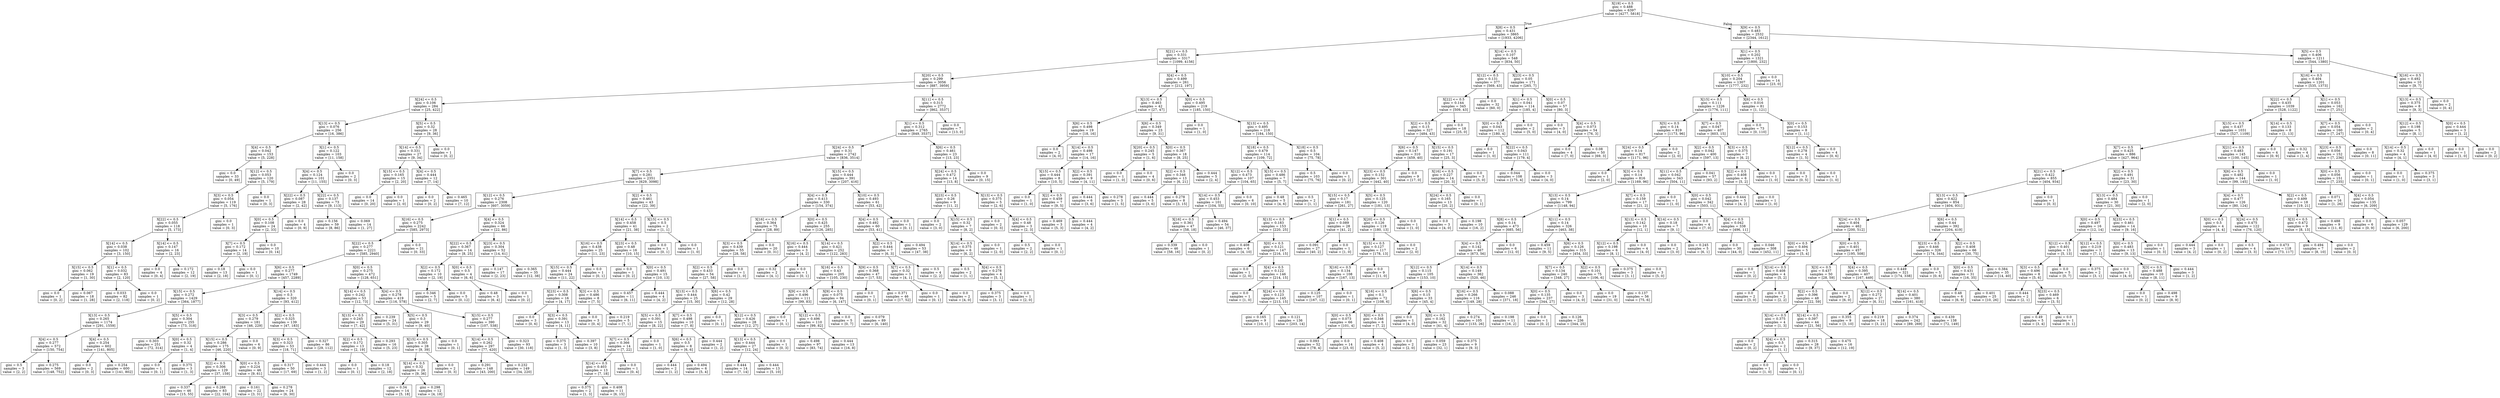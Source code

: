 digraph Tree {
node [shape=box] ;
0 [label="X[19] <= 0.5\ngini = 0.488\nsamples = 6397\nvalue = [4277, 5818]"] ;
1 [label="X[8] <= 0.5\ngini = 0.431\nsamples = 3865\nvalue = [1933, 4206]"] ;
0 -> 1 [labeldistance=2.5, labelangle=45, headlabel="True"] ;
2 [label="X[21] <= 0.5\ngini = 0.331\nsamples = 3317\nvalue = [1099, 4156]"] ;
1 -> 2 ;
3 [label="X[20] <= 0.5\ngini = 0.299\nsamples = 3056\nvalue = [887, 3959]"] ;
2 -> 3 ;
4 [label="X[24] <= 0.5\ngini = 0.106\nsamples = 284\nvalue = [25, 422]"] ;
3 -> 4 ;
5 [label="X[13] <= 0.5\ngini = 0.076\nsamples = 256\nvalue = [16, 386]"] ;
4 -> 5 ;
6 [label="X[4] <= 0.5\ngini = 0.042\nsamples = 153\nvalue = [5, 228]"] ;
5 -> 6 ;
7 [label="gini = 0.0\nsamples = 33\nvalue = [0, 49]"] ;
6 -> 7 ;
8 [label="X[12] <= 0.5\ngini = 0.053\nsamples = 120\nvalue = [5, 179]"] ;
6 -> 8 ;
9 [label="X[3] <= 0.5\ngini = 0.054\nsamples = 119\nvalue = [5, 176]"] ;
8 -> 9 ;
10 [label="X[22] <= 0.5\ngini = 0.055\nsamples = 118\nvalue = [5, 173]"] ;
9 -> 10 ;
11 [label="X[14] <= 0.5\ngini = 0.038\nsamples = 102\nvalue = [3, 150]"] ;
10 -> 11 ;
12 [label="X[15] <= 0.5\ngini = 0.062\nsamples = 19\nvalue = [1, 30]"] ;
11 -> 12 ;
13 [label="gini = 0.0\nsamples = 1\nvalue = [0, 2]"] ;
12 -> 13 ;
14 [label="gini = 0.067\nsamples = 18\nvalue = [1, 28]"] ;
12 -> 14 ;
15 [label="X[1] <= 0.5\ngini = 0.032\nsamples = 83\nvalue = [2, 120]"] ;
11 -> 15 ;
16 [label="gini = 0.033\nsamples = 82\nvalue = [2, 118]"] ;
15 -> 16 ;
17 [label="gini = 0.0\nsamples = 1\nvalue = [0, 2]"] ;
15 -> 17 ;
18 [label="X[14] <= 0.5\ngini = 0.147\nsamples = 16\nvalue = [2, 23]"] ;
10 -> 18 ;
19 [label="gini = 0.0\nsamples = 4\nvalue = [0, 4]"] ;
18 -> 19 ;
20 [label="gini = 0.172\nsamples = 12\nvalue = [2, 19]"] ;
18 -> 20 ;
21 [label="gini = 0.0\nsamples = 1\nvalue = [0, 3]"] ;
9 -> 21 ;
22 [label="gini = 0.0\nsamples = 1\nvalue = [0, 3]"] ;
8 -> 22 ;
23 [label="X[1] <= 0.5\ngini = 0.122\nsamples = 103\nvalue = [11, 158]"] ;
5 -> 23 ;
24 [label="X[4] <= 0.5\ngini = 0.124\nsamples = 101\nvalue = [11, 155]"] ;
23 -> 24 ;
25 [label="X[22] <= 0.5\ngini = 0.087\nsamples = 28\nvalue = [2, 42]"] ;
24 -> 25 ;
26 [label="X[0] <= 0.5\ngini = 0.108\nsamples = 24\nvalue = [2, 33]"] ;
25 -> 26 ;
27 [label="X[7] <= 0.5\ngini = 0.172\nsamples = 14\nvalue = [2, 19]"] ;
26 -> 27 ;
28 [label="gini = 0.18\nsamples = 13\nvalue = [2, 18]"] ;
27 -> 28 ;
29 [label="gini = 0.0\nsamples = 1\nvalue = [0, 1]"] ;
27 -> 29 ;
30 [label="gini = 0.0\nsamples = 10\nvalue = [0, 14]"] ;
26 -> 30 ;
31 [label="gini = 0.0\nsamples = 4\nvalue = [0, 9]"] ;
25 -> 31 ;
32 [label="X[22] <= 0.5\ngini = 0.137\nsamples = 73\nvalue = [9, 113]"] ;
24 -> 32 ;
33 [label="gini = 0.156\nsamples = 59\nvalue = [8, 86]"] ;
32 -> 33 ;
34 [label="gini = 0.069\nsamples = 14\nvalue = [1, 27]"] ;
32 -> 34 ;
35 [label="gini = 0.0\nsamples = 2\nvalue = [0, 3]"] ;
23 -> 35 ;
36 [label="X[5] <= 0.5\ngini = 0.32\nsamples = 28\nvalue = [9, 36]"] ;
4 -> 36 ;
37 [label="X[14] <= 0.5\ngini = 0.331\nsamples = 27\nvalue = [9, 34]"] ;
36 -> 37 ;
38 [label="X[15] <= 0.5\ngini = 0.165\nsamples = 15\nvalue = [2, 20]"] ;
37 -> 38 ;
39 [label="gini = 0.0\nsamples = 14\nvalue = [0, 20]"] ;
38 -> 39 ;
40 [label="gini = 0.0\nsamples = 1\nvalue = [2, 0]"] ;
38 -> 40 ;
41 [label="X[4] <= 0.5\ngini = 0.444\nsamples = 12\nvalue = [7, 14]"] ;
37 -> 41 ;
42 [label="gini = 0.0\nsamples = 2\nvalue = [0, 2]"] ;
41 -> 42 ;
43 [label="gini = 0.465\nsamples = 10\nvalue = [7, 12]"] ;
41 -> 43 ;
44 [label="gini = 0.0\nsamples = 1\nvalue = [0, 2]"] ;
36 -> 44 ;
45 [label="X[11] <= 0.5\ngini = 0.315\nsamples = 2772\nvalue = [862, 3537]"] ;
3 -> 45 ;
46 [label="X[1] <= 0.5\ngini = 0.312\nsamples = 2765\nvalue = [849, 3537]"] ;
45 -> 46 ;
47 [label="X[24] <= 0.5\ngini = 0.31\nsamples = 2742\nvalue = [836, 3514]"] ;
46 -> 47 ;
48 [label="X[7] <= 0.5\ngini = 0.281\nsamples = 2351\nvalue = [629, 3098]"] ;
47 -> 48 ;
49 [label="X[12] <= 0.5\ngini = 0.276\nsamples = 2308\nvalue = [607, 3059]"] ;
48 -> 49 ;
50 [label="X[16] <= 0.5\ngini = 0.275\nsamples = 2242\nvalue = [585, 2973]"] ;
49 -> 50 ;
51 [label="X[22] <= 0.5\ngini = 0.277\nsamples = 2221\nvalue = [585, 2940]"] ;
50 -> 51 ;
52 [label="X[6] <= 0.5\ngini = 0.277\nsamples = 1749\nvalue = [457, 2289]"] ;
51 -> 52 ;
53 [label="X[15] <= 0.5\ngini = 0.272\nsamples = 1429\nvalue = [364, 1877]"] ;
52 -> 53 ;
54 [label="X[13] <= 0.5\ngini = 0.265\nsamples = 1174\nvalue = [291, 1559]"] ;
53 -> 54 ;
55 [label="X[4] <= 0.5\ngini = 0.277\nsamples = 572\nvalue = [150, 754]"] ;
54 -> 55 ;
56 [label="gini = 0.5\nsamples = 3\nvalue = [2, 2]"] ;
55 -> 56 ;
57 [label="gini = 0.275\nsamples = 569\nvalue = [148, 752]"] ;
55 -> 57 ;
58 [label="X[4] <= 0.5\ngini = 0.254\nsamples = 602\nvalue = [141, 805]"] ;
54 -> 58 ;
59 [label="gini = 0.0\nsamples = 2\nvalue = [0, 3]"] ;
58 -> 59 ;
60 [label="gini = 0.254\nsamples = 600\nvalue = [141, 802]"] ;
58 -> 60 ;
61 [label="X[5] <= 0.5\ngini = 0.304\nsamples = 255\nvalue = [73, 318]"] ;
53 -> 61 ;
62 [label="gini = 0.303\nsamples = 251\nvalue = [72, 314]"] ;
61 -> 62 ;
63 [label="X[0] <= 0.5\ngini = 0.32\nsamples = 4\nvalue = [1, 4]"] ;
61 -> 63 ;
64 [label="gini = 0.0\nsamples = 1\nvalue = [0, 1]"] ;
63 -> 64 ;
65 [label="gini = 0.375\nsamples = 3\nvalue = [1, 3]"] ;
63 -> 65 ;
66 [label="X[14] <= 0.5\ngini = 0.3\nsamples = 320\nvalue = [93, 412]"] ;
52 -> 66 ;
67 [label="X[3] <= 0.5\ngini = 0.279\nsamples = 181\nvalue = [46, 229]"] ;
66 -> 67 ;
68 [label="X[15] <= 0.5\ngini = 0.286\nsamples = 175\nvalue = [46, 220]"] ;
67 -> 68 ;
69 [label="X[2] <= 0.5\ngini = 0.306\nsamples = 129\nvalue = [37, 159]"] ;
68 -> 69 ;
70 [label="gini = 0.337\nsamples = 46\nvalue = [15, 55]"] ;
69 -> 70 ;
71 [label="gini = 0.288\nsamples = 83\nvalue = [22, 104]"] ;
69 -> 71 ;
72 [label="X[0] <= 0.5\ngini = 0.224\nsamples = 46\nvalue = [9, 61]"] ;
68 -> 72 ;
73 [label="gini = 0.161\nsamples = 22\nvalue = [3, 31]"] ;
72 -> 73 ;
74 [label="gini = 0.278\nsamples = 24\nvalue = [6, 30]"] ;
72 -> 74 ;
75 [label="gini = 0.0\nsamples = 6\nvalue = [0, 9]"] ;
67 -> 75 ;
76 [label="X[2] <= 0.5\ngini = 0.325\nsamples = 139\nvalue = [47, 183]"] ;
66 -> 76 ;
77 [label="X[3] <= 0.5\ngini = 0.323\nsamples = 53\nvalue = [18, 71]"] ;
76 -> 77 ;
78 [label="gini = 0.317\nsamples = 50\nvalue = [17, 69]"] ;
77 -> 78 ;
79 [label="gini = 0.444\nsamples = 3\nvalue = [1, 2]"] ;
77 -> 79 ;
80 [label="gini = 0.327\nsamples = 86\nvalue = [29, 112]"] ;
76 -> 80 ;
81 [label="X[0] <= 0.5\ngini = 0.275\nsamples = 472\nvalue = [128, 651]"] ;
51 -> 81 ;
82 [label="X[14] <= 0.5\ngini = 0.242\nsamples = 53\nvalue = [12, 73]"] ;
81 -> 82 ;
83 [label="X[13] <= 0.5\ngini = 0.245\nsamples = 29\nvalue = [7, 42]"] ;
82 -> 83 ;
84 [label="X[2] <= 0.5\ngini = 0.172\nsamples = 13\nvalue = [2, 19]"] ;
83 -> 84 ;
85 [label="gini = 0.0\nsamples = 1\nvalue = [0, 1]"] ;
84 -> 85 ;
86 [label="gini = 0.18\nsamples = 12\nvalue = [2, 18]"] ;
84 -> 86 ;
87 [label="gini = 0.293\nsamples = 16\nvalue = [5, 23]"] ;
83 -> 87 ;
88 [label="gini = 0.239\nsamples = 24\nvalue = [5, 31]"] ;
82 -> 88 ;
89 [label="X[4] <= 0.5\ngini = 0.278\nsamples = 419\nvalue = [116, 578]"] ;
81 -> 89 ;
90 [label="X[5] <= 0.5\ngini = 0.3\nsamples = 29\nvalue = [9, 40]"] ;
89 -> 90 ;
91 [label="X[15] <= 0.5\ngini = 0.305\nsamples = 28\nvalue = [9, 39]"] ;
90 -> 91 ;
92 [label="X[14] <= 0.5\ngini = 0.32\nsamples = 26\nvalue = [9, 36]"] ;
91 -> 92 ;
93 [label="gini = 0.34\nsamples = 14\nvalue = [5, 18]"] ;
92 -> 93 ;
94 [label="gini = 0.298\nsamples = 12\nvalue = [4, 18]"] ;
92 -> 94 ;
95 [label="gini = 0.0\nsamples = 2\nvalue = [0, 3]"] ;
91 -> 95 ;
96 [label="gini = 0.0\nsamples = 1\nvalue = [0, 1]"] ;
90 -> 96 ;
97 [label="X[15] <= 0.5\ngini = 0.277\nsamples = 390\nvalue = [107, 538]"] ;
89 -> 97 ;
98 [label="X[14] <= 0.5\ngini = 0.262\nsamples = 297\nvalue = [77, 420]"] ;
97 -> 98 ;
99 [label="gini = 0.291\nsamples = 148\nvalue = [43, 200]"] ;
98 -> 99 ;
100 [label="gini = 0.232\nsamples = 149\nvalue = [34, 220]"] ;
98 -> 100 ;
101 [label="gini = 0.323\nsamples = 93\nvalue = [30, 118]"] ;
97 -> 101 ;
102 [label="gini = 0.0\nsamples = 21\nvalue = [0, 33]"] ;
50 -> 102 ;
103 [label="X[4] <= 0.5\ngini = 0.324\nsamples = 66\nvalue = [22, 86]"] ;
49 -> 103 ;
104 [label="X[22] <= 0.5\ngini = 0.367\nsamples = 14\nvalue = [8, 25]"] ;
103 -> 104 ;
105 [label="X[2] <= 0.5\ngini = 0.172\nsamples = 10\nvalue = [2, 19]"] ;
104 -> 105 ;
106 [label="gini = 0.346\nsamples = 5\nvalue = [2, 7]"] ;
105 -> 106 ;
107 [label="gini = 0.0\nsamples = 5\nvalue = [0, 12]"] ;
105 -> 107 ;
108 [label="X[0] <= 0.5\ngini = 0.5\nsamples = 4\nvalue = [6, 6]"] ;
104 -> 108 ;
109 [label="gini = 0.48\nsamples = 3\nvalue = [6, 4]"] ;
108 -> 109 ;
110 [label="gini = 0.0\nsamples = 1\nvalue = [0, 2]"] ;
108 -> 110 ;
111 [label="X[23] <= 0.5\ngini = 0.304\nsamples = 52\nvalue = [14, 61]"] ;
103 -> 111 ;
112 [label="gini = 0.147\nsamples = 17\nvalue = [2, 23]"] ;
111 -> 112 ;
113 [label="gini = 0.365\nsamples = 35\nvalue = [12, 38]"] ;
111 -> 113 ;
114 [label="X[2] <= 0.5\ngini = 0.461\nsamples = 43\nvalue = [22, 39]"] ;
48 -> 114 ;
115 [label="X[14] <= 0.5\ngini = 0.458\nsamples = 41\nvalue = [21, 38]"] ;
114 -> 115 ;
116 [label="X[16] <= 0.5\ngini = 0.438\nsamples = 25\nvalue = [11, 23]"] ;
115 -> 116 ;
117 [label="X[15] <= 0.5\ngini = 0.444\nsamples = 24\nvalue = [11, 22]"] ;
116 -> 117 ;
118 [label="X[23] <= 0.5\ngini = 0.308\nsamples = 16\nvalue = [4, 17]"] ;
117 -> 118 ;
119 [label="gini = 0.0\nsamples = 3\nvalue = [0, 6]"] ;
118 -> 119 ;
120 [label="X[3] <= 0.5\ngini = 0.391\nsamples = 13\nvalue = [4, 11]"] ;
118 -> 120 ;
121 [label="gini = 0.375\nsamples = 3\nvalue = [1, 3]"] ;
120 -> 121 ;
122 [label="gini = 0.397\nsamples = 10\nvalue = [3, 8]"] ;
120 -> 122 ;
123 [label="X[3] <= 0.5\ngini = 0.486\nsamples = 8\nvalue = [7, 5]"] ;
117 -> 123 ;
124 [label="gini = 0.0\nsamples = 3\nvalue = [0, 4]"] ;
123 -> 124 ;
125 [label="gini = 0.219\nsamples = 5\nvalue = [7, 1]"] ;
123 -> 125 ;
126 [label="gini = 0.0\nsamples = 1\nvalue = [0, 1]"] ;
116 -> 126 ;
127 [label="X[23] <= 0.5\ngini = 0.48\nsamples = 16\nvalue = [10, 15]"] ;
115 -> 127 ;
128 [label="gini = 0.0\nsamples = 1\nvalue = [0, 2]"] ;
127 -> 128 ;
129 [label="X[0] <= 0.5\ngini = 0.491\nsamples = 15\nvalue = [10, 13]"] ;
127 -> 129 ;
130 [label="gini = 0.457\nsamples = 11\nvalue = [6, 11]"] ;
129 -> 130 ;
131 [label="gini = 0.444\nsamples = 4\nvalue = [4, 2]"] ;
129 -> 131 ;
132 [label="X[15] <= 0.5\ngini = 0.5\nsamples = 2\nvalue = [1, 1]"] ;
114 -> 132 ;
133 [label="gini = 0.0\nsamples = 1\nvalue = [0, 1]"] ;
132 -> 133 ;
134 [label="gini = 0.0\nsamples = 1\nvalue = [1, 0]"] ;
132 -> 134 ;
135 [label="X[15] <= 0.5\ngini = 0.444\nsamples = 391\nvalue = [207, 416]"] ;
47 -> 135 ;
136 [label="X[4] <= 0.5\ngini = 0.413\nsamples = 330\nvalue = [154, 374]"] ;
135 -> 136 ;
137 [label="X[16] <= 0.5\ngini = 0.364\nsamples = 75\nvalue = [28, 89]"] ;
136 -> 137 ;
138 [label="X[3] <= 0.5\ngini = 0.439\nsamples = 55\nvalue = [28, 58]"] ;
137 -> 138 ;
139 [label="X[2] <= 0.5\ngini = 0.433\nsamples = 54\nvalue = [27, 58]"] ;
138 -> 139 ;
140 [label="X[13] <= 0.5\ngini = 0.444\nsamples = 25\nvalue = [15, 30]"] ;
139 -> 140 ;
141 [label="X[5] <= 0.5\ngini = 0.391\nsamples = 15\nvalue = [8, 22]"] ;
140 -> 141 ;
142 [label="X[7] <= 0.5\ngini = 0.366\nsamples = 14\nvalue = [7, 22]"] ;
141 -> 142 ;
143 [label="X[14] <= 0.5\ngini = 0.403\nsamples = 13\nvalue = [7, 18]"] ;
142 -> 143 ;
144 [label="gini = 0.375\nsamples = 2\nvalue = [1, 3]"] ;
143 -> 144 ;
145 [label="gini = 0.408\nsamples = 11\nvalue = [6, 15]"] ;
143 -> 145 ;
146 [label="gini = 0.0\nsamples = 1\nvalue = [0, 4]"] ;
142 -> 146 ;
147 [label="gini = 0.0\nsamples = 1\nvalue = [1, 0]"] ;
141 -> 147 ;
148 [label="X[7] <= 0.5\ngini = 0.498\nsamples = 10\nvalue = [7, 8]"] ;
140 -> 148 ;
149 [label="X[6] <= 0.5\ngini = 0.5\nsamples = 8\nvalue = [6, 6]"] ;
148 -> 149 ;
150 [label="gini = 0.444\nsamples = 2\nvalue = [1, 2]"] ;
149 -> 150 ;
151 [label="gini = 0.494\nsamples = 6\nvalue = [5, 4]"] ;
149 -> 151 ;
152 [label="gini = 0.444\nsamples = 2\nvalue = [1, 2]"] ;
148 -> 152 ;
153 [label="X[6] <= 0.5\ngini = 0.42\nsamples = 29\nvalue = [12, 28]"] ;
139 -> 153 ;
154 [label="gini = 0.0\nsamples = 1\nvalue = [0, 1]"] ;
153 -> 154 ;
155 [label="X[12] <= 0.5\ngini = 0.426\nsamples = 28\nvalue = [12, 27]"] ;
153 -> 155 ;
156 [label="X[13] <= 0.5\ngini = 0.444\nsamples = 27\nvalue = [12, 24]"] ;
155 -> 156 ;
157 [label="gini = 0.444\nsamples = 14\nvalue = [7, 14]"] ;
156 -> 157 ;
158 [label="gini = 0.444\nsamples = 13\nvalue = [5, 10]"] ;
156 -> 158 ;
159 [label="gini = 0.0\nsamples = 1\nvalue = [0, 3]"] ;
155 -> 159 ;
160 [label="gini = 0.0\nsamples = 1\nvalue = [1, 0]"] ;
138 -> 160 ;
161 [label="gini = 0.0\nsamples = 20\nvalue = [0, 31]"] ;
137 -> 161 ;
162 [label="X[0] <= 0.5\ngini = 0.425\nsamples = 255\nvalue = [126, 285]"] ;
136 -> 162 ;
163 [label="X[16] <= 0.5\ngini = 0.444\nsamples = 3\nvalue = [4, 2]"] ;
162 -> 163 ;
164 [label="gini = 0.32\nsamples = 2\nvalue = [4, 1]"] ;
163 -> 164 ;
165 [label="gini = 0.0\nsamples = 1\nvalue = [0, 1]"] ;
163 -> 165 ;
166 [label="X[14] <= 0.5\ngini = 0.421\nsamples = 252\nvalue = [122, 283]"] ;
162 -> 166 ;
167 [label="X[16] <= 0.5\ngini = 0.43\nsamples = 205\nvalue = [105, 230]"] ;
166 -> 167 ;
168 [label="X[9] <= 0.5\ngini = 0.496\nsamples = 111\nvalue = [99, 83]"] ;
167 -> 168 ;
169 [label="gini = 0.0\nsamples = 1\nvalue = [0, 1]"] ;
168 -> 169 ;
170 [label="X[12] <= 0.5\ngini = 0.496\nsamples = 110\nvalue = [99, 82]"] ;
168 -> 170 ;
171 [label="gini = 0.498\nsamples = 97\nvalue = [83, 74]"] ;
170 -> 171 ;
172 [label="gini = 0.444\nsamples = 13\nvalue = [16, 8]"] ;
170 -> 172 ;
173 [label="X[9] <= 0.5\ngini = 0.075\nsamples = 94\nvalue = [6, 147]"] ;
167 -> 173 ;
174 [label="gini = 0.0\nsamples = 5\nvalue = [0, 7]"] ;
173 -> 174 ;
175 [label="gini = 0.079\nsamples = 89\nvalue = [6, 140]"] ;
173 -> 175 ;
176 [label="X[9] <= 0.5\ngini = 0.368\nsamples = 47\nvalue = [17, 53]"] ;
166 -> 176 ;
177 [label="gini = 0.0\nsamples = 1\nvalue = [0, 1]"] ;
176 -> 177 ;
178 [label="gini = 0.371\nsamples = 46\nvalue = [17, 52]"] ;
176 -> 178 ;
179 [label="X[10] <= 0.5\ngini = 0.493\nsamples = 61\nvalue = [53, 42]"] ;
135 -> 179 ;
180 [label="X[4] <= 0.5\ngini = 0.492\nsamples = 60\nvalue = [53, 41]"] ;
179 -> 180 ;
181 [label="X[2] <= 0.5\ngini = 0.444\nsamples = 7\nvalue = [6, 3]"] ;
180 -> 181 ;
182 [label="X[7] <= 0.5\ngini = 0.32\nsamples = 3\nvalue = [4, 1]"] ;
181 -> 182 ;
183 [label="gini = 0.0\nsamples = 1\nvalue = [0, 1]"] ;
182 -> 183 ;
184 [label="gini = 0.0\nsamples = 2\nvalue = [4, 0]"] ;
182 -> 184 ;
185 [label="gini = 0.5\nsamples = 4\nvalue = [2, 2]"] ;
181 -> 185 ;
186 [label="gini = 0.494\nsamples = 53\nvalue = [47, 38]"] ;
180 -> 186 ;
187 [label="gini = 0.0\nsamples = 1\nvalue = [0, 1]"] ;
179 -> 187 ;
188 [label="X[6] <= 0.5\ngini = 0.461\nsamples = 23\nvalue = [13, 23]"] ;
46 -> 188 ;
189 [label="X[24] <= 0.5\ngini = 0.472\nsamples = 14\nvalue = [13, 8]"] ;
188 -> 189 ;
190 [label="X[23] <= 0.5\ngini = 0.26\nsamples = 9\nvalue = [11, 2]"] ;
189 -> 190 ;
191 [label="gini = 0.0\nsamples = 2\nvalue = [3, 0]"] ;
190 -> 191 ;
192 [label="X[15] <= 0.5\ngini = 0.32\nsamples = 7\nvalue = [8, 2]"] ;
190 -> 192 ;
193 [label="X[14] <= 0.5\ngini = 0.375\nsamples = 6\nvalue = [6, 2]"] ;
192 -> 193 ;
194 [label="gini = 0.5\nsamples = 2\nvalue = [1, 1]"] ;
193 -> 194 ;
195 [label="X[4] <= 0.5\ngini = 0.278\nsamples = 4\nvalue = [5, 1]"] ;
193 -> 195 ;
196 [label="gini = 0.375\nsamples = 3\nvalue = [3, 1]"] ;
195 -> 196 ;
197 [label="gini = 0.0\nsamples = 1\nvalue = [2, 0]"] ;
195 -> 197 ;
198 [label="gini = 0.0\nsamples = 1\nvalue = [2, 0]"] ;
192 -> 198 ;
199 [label="X[13] <= 0.5\ngini = 0.375\nsamples = 5\nvalue = [2, 6]"] ;
189 -> 199 ;
200 [label="gini = 0.0\nsamples = 2\nvalue = [0, 3]"] ;
199 -> 200 ;
201 [label="X[4] <= 0.5\ngini = 0.48\nsamples = 3\nvalue = [2, 3]"] ;
199 -> 201 ;
202 [label="gini = 0.5\nsamples = 2\nvalue = [2, 2]"] ;
201 -> 202 ;
203 [label="gini = 0.0\nsamples = 1\nvalue = [0, 1]"] ;
201 -> 203 ;
204 [label="gini = 0.0\nsamples = 9\nvalue = [0, 15]"] ;
188 -> 204 ;
205 [label="gini = 0.0\nsamples = 7\nvalue = [13, 0]"] ;
45 -> 205 ;
206 [label="X[4] <= 0.5\ngini = 0.499\nsamples = 261\nvalue = [212, 197]"] ;
2 -> 206 ;
207 [label="X[13] <= 0.5\ngini = 0.463\nsamples = 42\nvalue = [27, 47]"] ;
206 -> 207 ;
208 [label="X[6] <= 0.5\ngini = 0.498\nsamples = 19\nvalue = [18, 16]"] ;
207 -> 208 ;
209 [label="gini = 0.0\nsamples = 2\nvalue = [4, 0]"] ;
208 -> 209 ;
210 [label="X[14] <= 0.5\ngini = 0.498\nsamples = 17\nvalue = [14, 16]"] ;
208 -> 210 ;
211 [label="X[15] <= 0.5\ngini = 0.444\nsamples = 8\nvalue = [10, 5]"] ;
210 -> 211 ;
212 [label="gini = 0.0\nsamples = 1\nvalue = [1, 0]"] ;
211 -> 212 ;
213 [label="X[2] <= 0.5\ngini = 0.459\nsamples = 7\nvalue = [9, 5]"] ;
211 -> 213 ;
214 [label="gini = 0.469\nsamples = 3\nvalue = [5, 3]"] ;
213 -> 214 ;
215 [label="gini = 0.444\nsamples = 4\nvalue = [4, 2]"] ;
213 -> 215 ;
216 [label="X[2] <= 0.5\ngini = 0.391\nsamples = 9\nvalue = [4, 11]"] ;
210 -> 216 ;
217 [label="gini = 0.444\nsamples = 6\nvalue = [3, 6]"] ;
216 -> 217 ;
218 [label="gini = 0.278\nsamples = 3\nvalue = [1, 5]"] ;
216 -> 218 ;
219 [label="X[6] <= 0.5\ngini = 0.349\nsamples = 23\nvalue = [9, 31]"] ;
207 -> 219 ;
220 [label="X[20] <= 0.5\ngini = 0.245\nsamples = 5\nvalue = [1, 6]"] ;
219 -> 220 ;
221 [label="gini = 0.0\nsamples = 1\nvalue = [1, 0]"] ;
220 -> 221 ;
222 [label="gini = 0.0\nsamples = 4\nvalue = [0, 6]"] ;
220 -> 222 ;
223 [label="X[0] <= 0.5\ngini = 0.367\nsamples = 18\nvalue = [8, 25]"] ;
219 -> 223 ;
224 [label="X[2] <= 0.5\ngini = 0.346\nsamples = 13\nvalue = [6, 21]"] ;
223 -> 224 ;
225 [label="gini = 0.444\nsamples = 5\nvalue = [3, 6]"] ;
224 -> 225 ;
226 [label="gini = 0.278\nsamples = 8\nvalue = [3, 15]"] ;
224 -> 226 ;
227 [label="gini = 0.444\nsamples = 5\nvalue = [2, 4]"] ;
223 -> 227 ;
228 [label="X[0] <= 0.5\ngini = 0.495\nsamples = 219\nvalue = [185, 150]"] ;
206 -> 228 ;
229 [label="gini = 0.0\nsamples = 1\nvalue = [1, 0]"] ;
228 -> 229 ;
230 [label="X[13] <= 0.5\ngini = 0.495\nsamples = 218\nvalue = [184, 150]"] ;
228 -> 230 ;
231 [label="X[18] <= 0.5\ngini = 0.479\nsamples = 114\nvalue = [109, 72]"] ;
230 -> 231 ;
232 [label="X[12] <= 0.5\ngini = 0.473\nsamples = 107\nvalue = [104, 65]"] ;
231 -> 232 ;
233 [label="X[14] <= 0.5\ngini = 0.453\nsamples = 101\nvalue = [104, 55]"] ;
232 -> 233 ;
234 [label="X[16] <= 0.5\ngini = 0.361\nsamples = 47\nvalue = [58, 18]"] ;
233 -> 234 ;
235 [label="gini = 0.339\nsamples = 46\nvalue = [58, 16]"] ;
234 -> 235 ;
236 [label="gini = 0.0\nsamples = 1\nvalue = [0, 2]"] ;
234 -> 236 ;
237 [label="gini = 0.494\nsamples = 54\nvalue = [46, 37]"] ;
233 -> 237 ;
238 [label="gini = 0.0\nsamples = 6\nvalue = [0, 10]"] ;
232 -> 238 ;
239 [label="X[15] <= 0.5\ngini = 0.486\nsamples = 7\nvalue = [5, 7]"] ;
231 -> 239 ;
240 [label="gini = 0.48\nsamples = 5\nvalue = [4, 6]"] ;
239 -> 240 ;
241 [label="gini = 0.5\nsamples = 2\nvalue = [1, 1]"] ;
239 -> 241 ;
242 [label="X[18] <= 0.5\ngini = 0.5\nsamples = 104\nvalue = [75, 78]"] ;
230 -> 242 ;
243 [label="gini = 0.5\nsamples = 103\nvalue = [75, 76]"] ;
242 -> 243 ;
244 [label="gini = 0.0\nsamples = 1\nvalue = [0, 2]"] ;
242 -> 244 ;
245 [label="X[14] <= 0.5\ngini = 0.107\nsamples = 548\nvalue = [834, 50]"] ;
1 -> 245 ;
246 [label="X[12] <= 0.5\ngini = 0.131\nsamples = 377\nvalue = [569, 43]"] ;
245 -> 246 ;
247 [label="X[22] <= 0.5\ngini = 0.144\nsamples = 345\nvalue = [509, 43]"] ;
246 -> 247 ;
248 [label="X[2] <= 0.5\ngini = 0.15\nsamples = 327\nvalue = [484, 43]"] ;
247 -> 248 ;
249 [label="X[6] <= 0.5\ngini = 0.147\nsamples = 310\nvalue = [459, 40]"] ;
248 -> 249 ;
250 [label="X[23] <= 0.5\ngini = 0.152\nsamples = 301\nvalue = [442, 40]"] ;
249 -> 250 ;
251 [label="X[15] <= 0.5\ngini = 0.17\nsamples = 181\nvalue = [261, 27]"] ;
250 -> 251 ;
252 [label="X[13] <= 0.5\ngini = 0.183\nsamples = 153\nvalue = [220, 25]"] ;
251 -> 252 ;
253 [label="gini = 0.408\nsamples = 6\nvalue = [4, 10]"] ;
252 -> 253 ;
254 [label="X[0] <= 0.5\ngini = 0.121\nsamples = 147\nvalue = [216, 15]"] ;
252 -> 254 ;
255 [label="gini = 0.0\nsamples = 1\nvalue = [2, 0]"] ;
254 -> 255 ;
256 [label="X[4] <= 0.5\ngini = 0.122\nsamples = 146\nvalue = [214, 15]"] ;
254 -> 256 ;
257 [label="gini = 0.0\nsamples = 1\nvalue = [1, 0]"] ;
256 -> 257 ;
258 [label="X[24] <= 0.5\ngini = 0.123\nsamples = 145\nvalue = [213, 15]"] ;
256 -> 258 ;
259 [label="gini = 0.165\nsamples = 9\nvalue = [10, 1]"] ;
258 -> 259 ;
260 [label="gini = 0.121\nsamples = 136\nvalue = [203, 14]"] ;
258 -> 260 ;
261 [label="X[1] <= 0.5\ngini = 0.089\nsamples = 28\nvalue = [41, 2]"] ;
251 -> 261 ;
262 [label="gini = 0.091\nsamples = 27\nvalue = [40, 2]"] ;
261 -> 262 ;
263 [label="gini = 0.0\nsamples = 1\nvalue = [1, 0]"] ;
261 -> 263 ;
264 [label="X[5] <= 0.5\ngini = 0.125\nsamples = 120\nvalue = [181, 13]"] ;
250 -> 264 ;
265 [label="X[20] <= 0.5\ngini = 0.126\nsamples = 119\nvalue = [180, 13]"] ;
264 -> 265 ;
266 [label="X[15] <= 0.5\ngini = 0.127\nsamples = 117\nvalue = [178, 13]"] ;
265 -> 266 ;
267 [label="X[16] <= 0.5\ngini = 0.134\nsamples = 108\nvalue = [167, 13]"] ;
266 -> 267 ;
268 [label="gini = 0.125\nsamples = 107\nvalue = [167, 12]"] ;
267 -> 268 ;
269 [label="gini = 0.0\nsamples = 1\nvalue = [0, 1]"] ;
267 -> 269 ;
270 [label="gini = 0.0\nsamples = 9\nvalue = [11, 0]"] ;
266 -> 270 ;
271 [label="gini = 0.0\nsamples = 2\nvalue = [2, 0]"] ;
265 -> 271 ;
272 [label="gini = 0.0\nsamples = 1\nvalue = [1, 0]"] ;
264 -> 272 ;
273 [label="gini = 0.0\nsamples = 9\nvalue = [17, 0]"] ;
249 -> 273 ;
274 [label="X[15] <= 0.5\ngini = 0.191\nsamples = 17\nvalue = [25, 3]"] ;
248 -> 274 ;
275 [label="X[16] <= 0.5\ngini = 0.227\nsamples = 14\nvalue = [20, 3]"] ;
274 -> 275 ;
276 [label="X[24] <= 0.5\ngini = 0.165\nsamples = 13\nvalue = [20, 2]"] ;
275 -> 276 ;
277 [label="gini = 0.0\nsamples = 3\nvalue = [4, 0]"] ;
276 -> 277 ;
278 [label="gini = 0.198\nsamples = 10\nvalue = [16, 2]"] ;
276 -> 278 ;
279 [label="gini = 0.0\nsamples = 1\nvalue = [0, 1]"] ;
275 -> 279 ;
280 [label="gini = 0.0\nsamples = 3\nvalue = [5, 0]"] ;
274 -> 280 ;
281 [label="gini = 0.0\nsamples = 18\nvalue = [25, 0]"] ;
247 -> 281 ;
282 [label="gini = 0.0\nsamples = 32\nvalue = [60, 0]"] ;
246 -> 282 ;
283 [label="X[23] <= 0.5\ngini = 0.05\nsamples = 171\nvalue = [265, 7]"] ;
245 -> 283 ;
284 [label="X[1] <= 0.5\ngini = 0.041\nsamples = 114\nvalue = [185, 4]"] ;
283 -> 284 ;
285 [label="X[0] <= 0.5\ngini = 0.043\nsamples = 112\nvalue = [180, 4]"] ;
284 -> 285 ;
286 [label="gini = 0.0\nsamples = 1\nvalue = [1, 0]"] ;
285 -> 286 ;
287 [label="X[22] <= 0.5\ngini = 0.043\nsamples = 111\nvalue = [179, 4]"] ;
285 -> 287 ;
288 [label="gini = 0.044\nsamples = 108\nvalue = [175, 4]"] ;
287 -> 288 ;
289 [label="gini = 0.0\nsamples = 3\nvalue = [4, 0]"] ;
287 -> 289 ;
290 [label="gini = 0.0\nsamples = 2\nvalue = [5, 0]"] ;
284 -> 290 ;
291 [label="X[0] <= 0.5\ngini = 0.07\nsamples = 57\nvalue = [80, 3]"] ;
283 -> 291 ;
292 [label="gini = 0.0\nsamples = 3\nvalue = [4, 0]"] ;
291 -> 292 ;
293 [label="X[4] <= 0.5\ngini = 0.073\nsamples = 54\nvalue = [76, 3]"] ;
291 -> 293 ;
294 [label="gini = 0.0\nsamples = 4\nvalue = [7, 0]"] ;
293 -> 294 ;
295 [label="gini = 0.08\nsamples = 50\nvalue = [69, 3]"] ;
293 -> 295 ;
296 [label="X[9] <= 0.5\ngini = 0.483\nsamples = 2532\nvalue = [2344, 1612]"] ;
0 -> 296 [labeldistance=2.5, labelangle=-45, headlabel="False"] ;
297 [label="X[1] <= 0.5\ngini = 0.202\nsamples = 1321\nvalue = [1800, 232]"] ;
296 -> 297 ;
298 [label="X[10] <= 0.5\ngini = 0.204\nsamples = 1307\nvalue = [1777, 232]"] ;
297 -> 298 ;
299 [label="X[15] <= 0.5\ngini = 0.111\nsamples = 1226\nvalue = [1776, 111]"] ;
298 -> 299 ;
300 [label="X[5] <= 0.5\ngini = 0.14\nsamples = 819\nvalue = [1173, 96]"] ;
299 -> 300 ;
301 [label="X[24] <= 0.5\ngini = 0.14\nsamples = 817\nvalue = [1171, 96]"] ;
300 -> 301 ;
302 [label="gini = 0.0\nsamples = 1\nvalue = [2, 0]"] ;
301 -> 302 ;
303 [label="X[3] <= 0.5\ngini = 0.14\nsamples = 816\nvalue = [1169, 96]"] ;
301 -> 303 ;
304 [label="X[13] <= 0.5\ngini = 0.14\nsamples = 799\nvalue = [1148, 94]"] ;
303 -> 304 ;
305 [label="X[8] <= 0.5\ngini = 0.14\nsamples = 473\nvalue = [685, 56]"] ;
304 -> 305 ;
306 [label="X[4] <= 0.5\ngini = 0.142\nsamples = 467\nvalue = [673, 56]"] ;
305 -> 306 ;
307 [label="X[12] <= 0.5\ngini = 0.115\nsamples = 105\nvalue = [153, 10]"] ;
306 -> 307 ;
308 [label="X[16] <= 0.5\ngini = 0.1\nsamples = 72\nvalue = [108, 6]"] ;
307 -> 308 ;
309 [label="X[0] <= 0.5\ngini = 0.073\nsamples = 66\nvalue = [101, 4]"] ;
308 -> 309 ;
310 [label="gini = 0.093\nsamples = 52\nvalue = [78, 4]"] ;
309 -> 310 ;
311 [label="gini = 0.0\nsamples = 14\nvalue = [23, 0]"] ;
309 -> 311 ;
312 [label="X[0] <= 0.5\ngini = 0.346\nsamples = 6\nvalue = [7, 2]"] ;
308 -> 312 ;
313 [label="gini = 0.408\nsamples = 4\nvalue = [5, 2]"] ;
312 -> 313 ;
314 [label="gini = 0.0\nsamples = 2\nvalue = [2, 0]"] ;
312 -> 314 ;
315 [label="X[6] <= 0.5\ngini = 0.15\nsamples = 33\nvalue = [45, 4]"] ;
307 -> 315 ;
316 [label="gini = 0.0\nsamples = 1\nvalue = [4, 0]"] ;
315 -> 316 ;
317 [label="X[0] <= 0.5\ngini = 0.162\nsamples = 32\nvalue = [41, 4]"] ;
315 -> 317 ;
318 [label="gini = 0.059\nsamples = 23\nvalue = [32, 1]"] ;
317 -> 318 ;
319 [label="gini = 0.375\nsamples = 9\nvalue = [9, 3]"] ;
317 -> 319 ;
320 [label="X[14] <= 0.5\ngini = 0.149\nsamples = 362\nvalue = [520, 46]"] ;
306 -> 320 ;
321 [label="X[16] <= 0.5\ngini = 0.266\nsamples = 116\nvalue = [149, 28]"] ;
320 -> 321 ;
322 [label="gini = 0.274\nsamples = 105\nvalue = [133, 26]"] ;
321 -> 322 ;
323 [label="gini = 0.198\nsamples = 11\nvalue = [16, 2]"] ;
321 -> 323 ;
324 [label="gini = 0.088\nsamples = 246\nvalue = [371, 18]"] ;
320 -> 324 ;
325 [label="gini = 0.0\nsamples = 6\nvalue = [12, 0]"] ;
305 -> 325 ;
326 [label="X[11] <= 0.5\ngini = 0.14\nsamples = 326\nvalue = [463, 38]"] ;
304 -> 326 ;
327 [label="gini = 0.459\nsamples = 11\nvalue = [9, 5]"] ;
326 -> 327 ;
328 [label="X[6] <= 0.5\ngini = 0.126\nsamples = 315\nvalue = [454, 33]"] ;
326 -> 328 ;
329 [label="X[7] <= 0.5\ngini = 0.134\nsamples = 240\nvalue = [348, 27]"] ;
328 -> 329 ;
330 [label="X[0] <= 0.5\ngini = 0.135\nsamples = 237\nvalue = [344, 27]"] ;
329 -> 330 ;
331 [label="gini = 0.0\nsamples = 1\nvalue = [0, 2]"] ;
330 -> 331 ;
332 [label="gini = 0.126\nsamples = 236\nvalue = [344, 25]"] ;
330 -> 332 ;
333 [label="gini = 0.0\nsamples = 3\nvalue = [4, 0]"] ;
329 -> 333 ;
334 [label="X[2] <= 0.5\ngini = 0.101\nsamples = 75\nvalue = [106, 6]"] ;
328 -> 334 ;
335 [label="gini = 0.0\nsamples = 19\nvalue = [31, 0]"] ;
334 -> 335 ;
336 [label="gini = 0.137\nsamples = 56\nvalue = [75, 6]"] ;
334 -> 336 ;
337 [label="X[7] <= 0.5\ngini = 0.159\nsamples = 17\nvalue = [21, 2]"] ;
303 -> 337 ;
338 [label="X[13] <= 0.5\ngini = 0.142\nsamples = 10\nvalue = [12, 1]"] ;
337 -> 338 ;
339 [label="X[12] <= 0.5\ngini = 0.198\nsamples = 6\nvalue = [8, 1]"] ;
338 -> 339 ;
340 [label="gini = 0.375\nsamples = 3\nvalue = [3, 1]"] ;
339 -> 340 ;
341 [label="gini = 0.0\nsamples = 3\nvalue = [5, 0]"] ;
339 -> 341 ;
342 [label="gini = 0.0\nsamples = 4\nvalue = [4, 0]"] ;
338 -> 342 ;
343 [label="X[14] <= 0.5\ngini = 0.18\nsamples = 7\nvalue = [9, 1]"] ;
337 -> 343 ;
344 [label="gini = 0.0\nsamples = 2\nvalue = [3, 0]"] ;
343 -> 344 ;
345 [label="gini = 0.245\nsamples = 5\nvalue = [6, 1]"] ;
343 -> 345 ;
346 [label="gini = 0.0\nsamples = 2\nvalue = [2, 0]"] ;
300 -> 346 ;
347 [label="X[7] <= 0.5\ngini = 0.047\nsamples = 407\nvalue = [603, 15]"] ;
299 -> 347 ;
348 [label="X[2] <= 0.5\ngini = 0.042\nsamples = 400\nvalue = [597, 13]"] ;
347 -> 348 ;
349 [label="X[11] <= 0.5\ngini = 0.042\nsamples = 343\nvalue = [504, 11]"] ;
348 -> 349 ;
350 [label="gini = 0.0\nsamples = 1\nvalue = [1, 0]"] ;
349 -> 350 ;
351 [label="X[0] <= 0.5\ngini = 0.042\nsamples = 342\nvalue = [503, 11]"] ;
349 -> 351 ;
352 [label="gini = 0.0\nsamples = 4\nvalue = [7, 0]"] ;
351 -> 352 ;
353 [label="X[4] <= 0.5\ngini = 0.042\nsamples = 338\nvalue = [496, 11]"] ;
351 -> 353 ;
354 [label="gini = 0.0\nsamples = 30\nvalue = [44, 0]"] ;
353 -> 354 ;
355 [label="gini = 0.046\nsamples = 308\nvalue = [452, 11]"] ;
353 -> 355 ;
356 [label="gini = 0.041\nsamples = 57\nvalue = [93, 2]"] ;
348 -> 356 ;
357 [label="X[3] <= 0.5\ngini = 0.375\nsamples = 7\nvalue = [6, 2]"] ;
347 -> 357 ;
358 [label="X[2] <= 0.5\ngini = 0.408\nsamples = 6\nvalue = [5, 2]"] ;
357 -> 358 ;
359 [label="gini = 0.444\nsamples = 5\nvalue = [4, 2]"] ;
358 -> 359 ;
360 [label="gini = 0.0\nsamples = 1\nvalue = [1, 0]"] ;
358 -> 360 ;
361 [label="gini = 0.0\nsamples = 1\nvalue = [1, 0]"] ;
357 -> 361 ;
362 [label="X[6] <= 0.5\ngini = 0.016\nsamples = 81\nvalue = [1, 121]"] ;
298 -> 362 ;
363 [label="gini = 0.0\nsamples = 73\nvalue = [0, 110]"] ;
362 -> 363 ;
364 [label="X[0] <= 0.5\ngini = 0.153\nsamples = 8\nvalue = [1, 11]"] ;
362 -> 364 ;
365 [label="X[12] <= 0.5\ngini = 0.278\nsamples = 4\nvalue = [1, 5]"] ;
364 -> 365 ;
366 [label="gini = 0.0\nsamples = 3\nvalue = [0, 5]"] ;
365 -> 366 ;
367 [label="gini = 0.0\nsamples = 1\nvalue = [1, 0]"] ;
365 -> 367 ;
368 [label="gini = 0.0\nsamples = 4\nvalue = [0, 6]"] ;
364 -> 368 ;
369 [label="gini = 0.0\nsamples = 14\nvalue = [23, 0]"] ;
297 -> 369 ;
370 [label="X[5] <= 0.5\ngini = 0.406\nsamples = 1211\nvalue = [544, 1380]"] ;
296 -> 370 ;
371 [label="X[16] <= 0.5\ngini = 0.404\nsamples = 1201\nvalue = [535, 1373]"] ;
370 -> 371 ;
372 [label="X[22] <= 0.5\ngini = 0.435\nsamples = 1039\nvalue = [528, 1122]"] ;
371 -> 372 ;
373 [label="X[15] <= 0.5\ngini = 0.437\nsamples = 1031\nvalue = [527, 1109]"] ;
372 -> 373 ;
374 [label="X[7] <= 0.5\ngini = 0.425\nsamples = 886\nvalue = [427, 964]"] ;
373 -> 374 ;
375 [label="X[21] <= 0.5\ngini = 0.422\nsamples = 855\nvalue = [404, 934]"] ;
374 -> 375 ;
376 [label="X[13] <= 0.5\ngini = 0.422\nsamples = 854\nvalue = [404, 931]"] ;
375 -> 376 ;
377 [label="X[24] <= 0.5\ngini = 0.404\nsamples = 462\nvalue = [200, 512]"] ;
376 -> 377 ;
378 [label="X[0] <= 0.5\ngini = 0.494\nsamples = 5\nvalue = [5, 4]"] ;
377 -> 378 ;
379 [label="gini = 0.0\nsamples = 1\nvalue = [0, 2]"] ;
378 -> 379 ;
380 [label="X[14] <= 0.5\ngini = 0.408\nsamples = 4\nvalue = [5, 2]"] ;
378 -> 380 ;
381 [label="gini = 0.0\nsamples = 2\nvalue = [3, 0]"] ;
380 -> 381 ;
382 [label="gini = 0.5\nsamples = 2\nvalue = [2, 2]"] ;
380 -> 382 ;
383 [label="X[0] <= 0.5\ngini = 0.401\nsamples = 457\nvalue = [195, 508]"] ;
377 -> 383 ;
384 [label="X[3] <= 0.5\ngini = 0.437\nsamples = 50\nvalue = [28, 59]"] ;
383 -> 384 ;
385 [label="X[2] <= 0.5\ngini = 0.396\nsamples = 48\nvalue = [22, 59]"] ;
384 -> 385 ;
386 [label="X[14] <= 0.5\ngini = 0.375\nsamples = 4\nvalue = [1, 3]"] ;
385 -> 386 ;
387 [label="gini = 0.0\nsamples = 2\nvalue = [0, 2]"] ;
386 -> 387 ;
388 [label="X[4] <= 0.5\ngini = 0.5\nsamples = 2\nvalue = [1, 1]"] ;
386 -> 388 ;
389 [label="gini = 0.0\nsamples = 1\nvalue = [1, 0]"] ;
388 -> 389 ;
390 [label="gini = 0.0\nsamples = 1\nvalue = [0, 1]"] ;
388 -> 390 ;
391 [label="X[14] <= 0.5\ngini = 0.397\nsamples = 44\nvalue = [21, 56]"] ;
385 -> 391 ;
392 [label="gini = 0.315\nsamples = 28\nvalue = [9, 37]"] ;
391 -> 392 ;
393 [label="gini = 0.475\nsamples = 16\nvalue = [12, 19]"] ;
391 -> 393 ;
394 [label="gini = 0.0\nsamples = 2\nvalue = [6, 0]"] ;
384 -> 394 ;
395 [label="X[4] <= 0.5\ngini = 0.395\nsamples = 407\nvalue = [167, 449]"] ;
383 -> 395 ;
396 [label="X[12] <= 0.5\ngini = 0.272\nsamples = 27\nvalue = [6, 31]"] ;
395 -> 396 ;
397 [label="gini = 0.355\nsamples = 9\nvalue = [3, 10]"] ;
396 -> 397 ;
398 [label="gini = 0.219\nsamples = 18\nvalue = [3, 21]"] ;
396 -> 398 ;
399 [label="X[14] <= 0.5\ngini = 0.401\nsamples = 380\nvalue = [161, 418]"] ;
395 -> 399 ;
400 [label="gini = 0.374\nsamples = 242\nvalue = [89, 269]"] ;
399 -> 400 ;
401 [label="gini = 0.439\nsamples = 138\nvalue = [72, 149]"] ;
399 -> 401 ;
402 [label="X[6] <= 0.5\ngini = 0.44\nsamples = 392\nvalue = [204, 419]"] ;
376 -> 402 ;
403 [label="X[23] <= 0.5\ngini = 0.446\nsamples = 326\nvalue = [174, 344]"] ;
402 -> 403 ;
404 [label="gini = 0.449\nsamples = 321\nvalue = [174, 338]"] ;
403 -> 404 ;
405 [label="gini = 0.0\nsamples = 5\nvalue = [0, 6]"] ;
403 -> 405 ;
406 [label="X[2] <= 0.5\ngini = 0.408\nsamples = 66\nvalue = [30, 75]"] ;
402 -> 406 ;
407 [label="X[0] <= 0.5\ngini = 0.431\nsamples = 31\nvalue = [16, 35]"] ;
406 -> 407 ;
408 [label="gini = 0.48\nsamples = 6\nvalue = [6, 9]"] ;
407 -> 408 ;
409 [label="gini = 0.401\nsamples = 25\nvalue = [10, 26]"] ;
407 -> 409 ;
410 [label="gini = 0.384\nsamples = 35\nvalue = [14, 40]"] ;
406 -> 410 ;
411 [label="gini = 0.0\nsamples = 1\nvalue = [0, 3]"] ;
375 -> 411 ;
412 [label="X[2] <= 0.5\ngini = 0.491\nsamples = 31\nvalue = [23, 30]"] ;
374 -> 412 ;
413 [label="X[13] <= 0.5\ngini = 0.484\nsamples = 30\nvalue = [21, 30]"] ;
412 -> 413 ;
414 [label="X[0] <= 0.5\ngini = 0.497\nsamples = 16\nvalue = [12, 14]"] ;
413 -> 414 ;
415 [label="X[12] <= 0.5\ngini = 0.401\nsamples = 13\nvalue = [5, 13]"] ;
414 -> 415 ;
416 [label="X[3] <= 0.5\ngini = 0.496\nsamples = 8\nvalue = [5, 6]"] ;
415 -> 416 ;
417 [label="gini = 0.444\nsamples = 2\nvalue = [2, 1]"] ;
416 -> 417 ;
418 [label="X[23] <= 0.5\ngini = 0.469\nsamples = 6\nvalue = [3, 5]"] ;
416 -> 418 ;
419 [label="gini = 0.49\nsamples = 5\nvalue = [3, 4]"] ;
418 -> 419 ;
420 [label="gini = 0.0\nsamples = 1\nvalue = [0, 1]"] ;
418 -> 420 ;
421 [label="gini = 0.0\nsamples = 5\nvalue = [0, 7]"] ;
415 -> 421 ;
422 [label="X[12] <= 0.5\ngini = 0.219\nsamples = 3\nvalue = [7, 1]"] ;
414 -> 422 ;
423 [label="gini = 0.375\nsamples = 2\nvalue = [3, 1]"] ;
422 -> 423 ;
424 [label="gini = 0.0\nsamples = 1\nvalue = [4, 0]"] ;
422 -> 424 ;
425 [label="X[23] <= 0.5\ngini = 0.461\nsamples = 14\nvalue = [9, 16]"] ;
413 -> 425 ;
426 [label="X[0] <= 0.5\ngini = 0.483\nsamples = 13\nvalue = [9, 13]"] ;
425 -> 426 ;
427 [label="X[3] <= 0.5\ngini = 0.488\nsamples = 10\nvalue = [8, 11]"] ;
426 -> 427 ;
428 [label="gini = 0.0\nsamples = 1\nvalue = [0, 2]"] ;
427 -> 428 ;
429 [label="gini = 0.498\nsamples = 9\nvalue = [8, 9]"] ;
427 -> 429 ;
430 [label="gini = 0.444\nsamples = 3\nvalue = [1, 2]"] ;
426 -> 430 ;
431 [label="gini = 0.0\nsamples = 1\nvalue = [0, 3]"] ;
425 -> 431 ;
432 [label="gini = 0.0\nsamples = 1\nvalue = [2, 0]"] ;
412 -> 432 ;
433 [label="X[21] <= 0.5\ngini = 0.483\nsamples = 145\nvalue = [100, 145]"] ;
373 -> 433 ;
434 [label="X[6] <= 0.5\ngini = 0.482\nsamples = 144\nvalue = [99, 145]"] ;
433 -> 434 ;
435 [label="X[4] <= 0.5\ngini = 0.477\nsamples = 126\nvalue = [80, 124]"] ;
434 -> 435 ;
436 [label="X[0] <= 0.5\ngini = 0.5\nsamples = 4\nvalue = [4, 4]"] ;
435 -> 436 ;
437 [label="gini = 0.444\nsamples = 3\nvalue = [4, 2]"] ;
436 -> 437 ;
438 [label="gini = 0.0\nsamples = 1\nvalue = [0, 2]"] ;
436 -> 438 ;
439 [label="X[24] <= 0.5\ngini = 0.475\nsamples = 122\nvalue = [76, 120]"] ;
435 -> 439 ;
440 [label="gini = 0.5\nsamples = 4\nvalue = [3, 3]"] ;
439 -> 440 ;
441 [label="gini = 0.473\nsamples = 118\nvalue = [73, 117]"] ;
439 -> 441 ;
442 [label="X[2] <= 0.5\ngini = 0.499\nsamples = 18\nvalue = [19, 21]"] ;
434 -> 442 ;
443 [label="X[3] <= 0.5\ngini = 0.472\nsamples = 9\nvalue = [8, 13]"] ;
442 -> 443 ;
444 [label="gini = 0.494\nsamples = 7\nvalue = [8, 10]"] ;
443 -> 444 ;
445 [label="gini = 0.0\nsamples = 2\nvalue = [0, 3]"] ;
443 -> 445 ;
446 [label="gini = 0.488\nsamples = 9\nvalue = [11, 8]"] ;
442 -> 446 ;
447 [label="gini = 0.0\nsamples = 1\nvalue = [1, 0]"] ;
433 -> 447 ;
448 [label="X[14] <= 0.5\ngini = 0.133\nsamples = 8\nvalue = [1, 13]"] ;
372 -> 448 ;
449 [label="gini = 0.0\nsamples = 4\nvalue = [0, 9]"] ;
448 -> 449 ;
450 [label="gini = 0.32\nsamples = 4\nvalue = [1, 4]"] ;
448 -> 450 ;
451 [label="X[1] <= 0.5\ngini = 0.053\nsamples = 162\nvalue = [7, 251]"] ;
371 -> 451 ;
452 [label="X[7] <= 0.5\ngini = 0.054\nsamples = 160\nvalue = [7, 247]"] ;
451 -> 452 ;
453 [label="X[23] <= 0.5\ngini = 0.056\nsamples = 152\nvalue = [7, 236]"] ;
452 -> 453 ;
454 [label="X[0] <= 0.5\ngini = 0.056\nsamples = 151\nvalue = [7, 235]"] ;
453 -> 454 ;
455 [label="gini = 0.071\nsamples = 16\nvalue = [1, 26]"] ;
454 -> 455 ;
456 [label="X[4] <= 0.5\ngini = 0.054\nsamples = 135\nvalue = [6, 209]"] ;
454 -> 456 ;
457 [label="gini = 0.0\nsamples = 6\nvalue = [0, 9]"] ;
456 -> 457 ;
458 [label="gini = 0.057\nsamples = 129\nvalue = [6, 200]"] ;
456 -> 458 ;
459 [label="gini = 0.0\nsamples = 1\nvalue = [0, 1]"] ;
453 -> 459 ;
460 [label="gini = 0.0\nsamples = 8\nvalue = [0, 11]"] ;
452 -> 460 ;
461 [label="gini = 0.0\nsamples = 2\nvalue = [0, 4]"] ;
451 -> 461 ;
462 [label="X[16] <= 0.5\ngini = 0.492\nsamples = 10\nvalue = [9, 7]"] ;
370 -> 462 ;
463 [label="X[13] <= 0.5\ngini = 0.375\nsamples = 8\nvalue = [9, 3]"] ;
462 -> 463 ;
464 [label="X[12] <= 0.5\ngini = 0.198\nsamples = 5\nvalue = [8, 1]"] ;
463 -> 464 ;
465 [label="X[14] <= 0.5\ngini = 0.32\nsamples = 4\nvalue = [4, 1]"] ;
464 -> 465 ;
466 [label="gini = 0.0\nsamples = 1\nvalue = [1, 0]"] ;
465 -> 466 ;
467 [label="gini = 0.375\nsamples = 3\nvalue = [3, 1]"] ;
465 -> 467 ;
468 [label="gini = 0.0\nsamples = 1\nvalue = [4, 0]"] ;
464 -> 468 ;
469 [label="X[0] <= 0.5\ngini = 0.444\nsamples = 3\nvalue = [1, 2]"] ;
463 -> 469 ;
470 [label="gini = 0.0\nsamples = 1\nvalue = [1, 0]"] ;
469 -> 470 ;
471 [label="gini = 0.0\nsamples = 2\nvalue = [0, 2]"] ;
469 -> 471 ;
472 [label="gini = 0.0\nsamples = 2\nvalue = [0, 4]"] ;
462 -> 472 ;
}